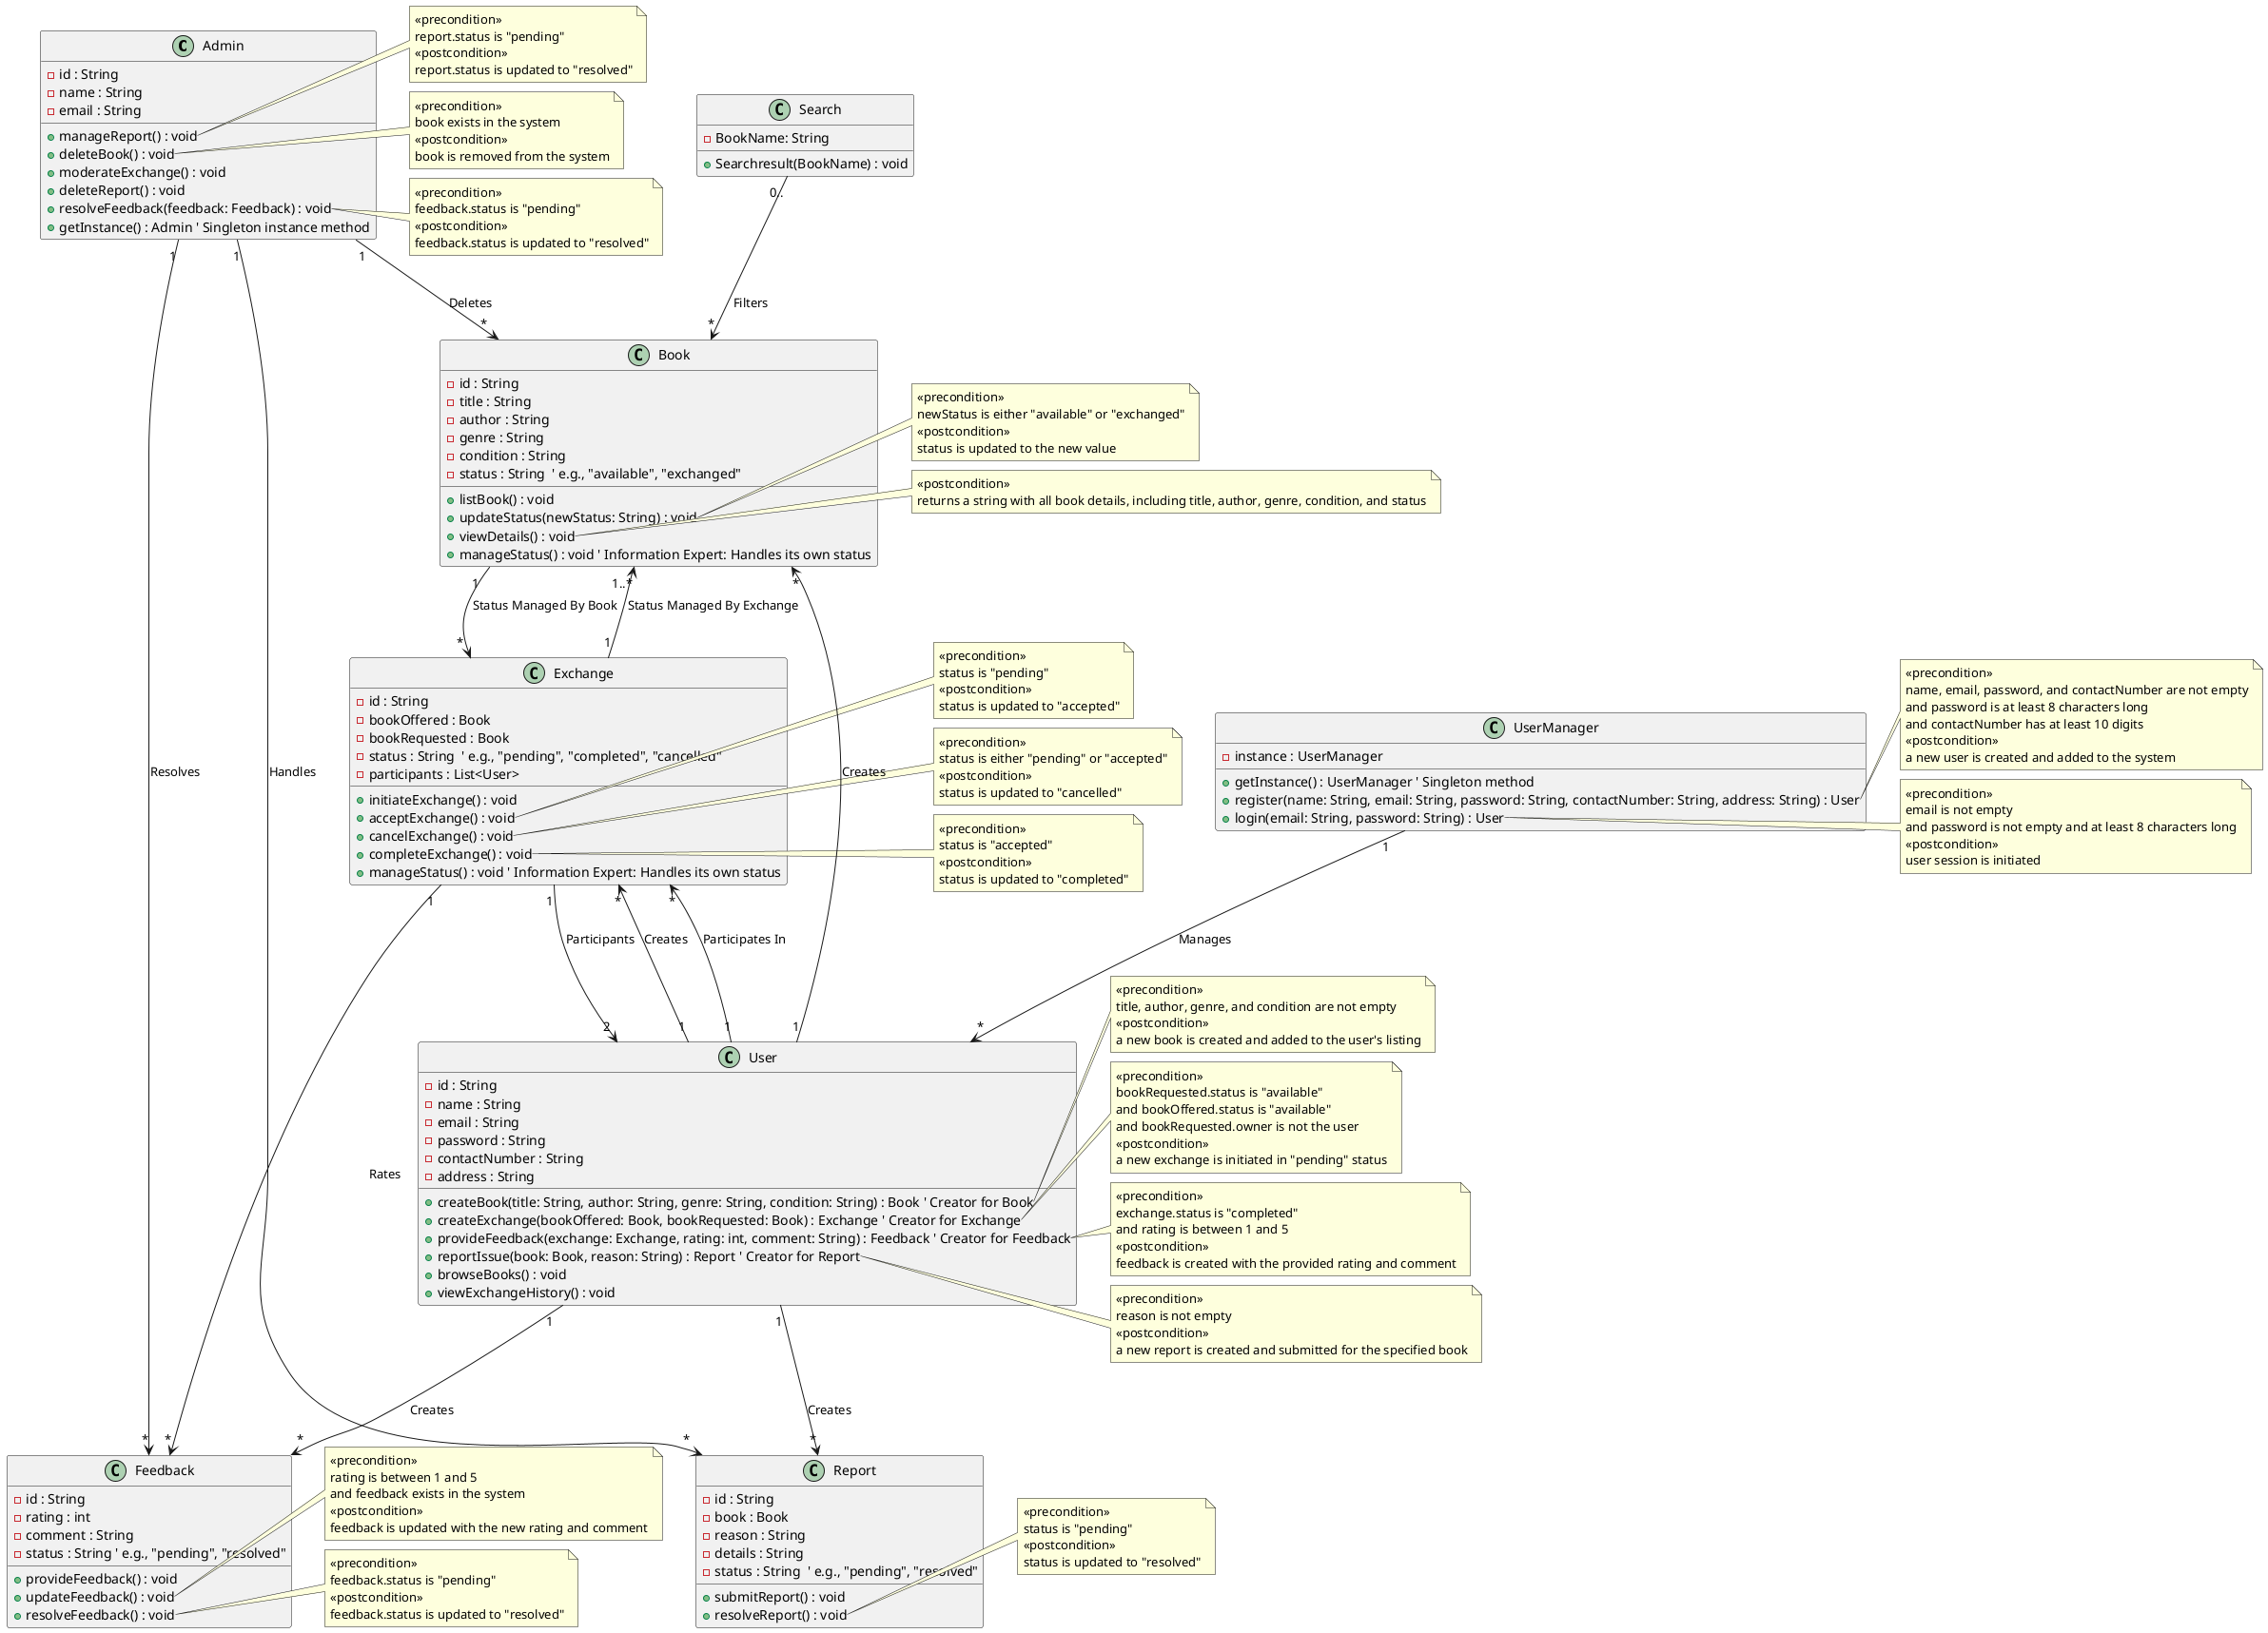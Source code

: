 @startuml

' --- Admin Class ---
class Admin {
    - id : String
    - name : String
    - email : String
    + manageReport() : void
    + deleteBook() : void
    + moderateExchange() : void
    + deleteReport() : void
    + resolveFeedback(feedback: Feedback) : void
    + getInstance() : Admin ' Singleton instance method
}

' Detailed Preconditions and Postconditions for Admin methods
note right of Admin::manageReport
<<precondition>>
report.status is "pending"
<<postcondition>>
report.status is updated to "resolved"
end note

note right of Admin::deleteBook
<<precondition>>
user exists in the system
and user is not an admin
<<postcondition>>
user is removed from the system
end note

note right of Admin::deleteBook
<<precondition>>
book exists in the system
<<postcondition>>
book is removed from the system
end note

note right of Admin::resolveFeedback
<<precondition>>
feedback.status is "pending"
<<postcondition>>
feedback.status is updated to "resolved"
end note


' --- UserManager Class ---
class UserManager {
    - instance : UserManager
    + getInstance() : UserManager ' Singleton method
    + register(name: String, email: String, password: String, contactNumber: String, address: String) : User
    + login(email: String, password: String) : User
}

class Search {
    - BookName: String
    + Searchresult(BookName) : void

}

' Detailed Preconditions and Postconditions for UserManager methods
note right of UserManager::register
<<precondition>>
name, email, password, and contactNumber are not empty
and password is at least 8 characters long
and contactNumber has at least 10 digits
<<postcondition>>
a new user is created and added to the system
end note

note right of UserManager::login
<<precondition>>
email is not empty
and password is not empty and at least 8 characters long
<<postcondition>>
user session is initiated
end note

' --- User Class ---
class User {
    - id : String
    - name : String
    - email : String
    - password : String
    - contactNumber : String
    - address : String
    + createBook(title: String, author: String, genre: String, condition: String) : Book ' Creator for Book
    + createExchange(bookOffered: Book, bookRequested: Book) : Exchange ' Creator for Exchange
    + provideFeedback(exchange: Exchange, rating: int, comment: String) : Feedback ' Creator for Feedback
    + reportIssue(book: Book, reason: String) : Report ' Creator for Report
    + browseBooks() : void
    + viewExchangeHistory() : void
}

' Detailed Preconditions and Postconditions for User methods
note right of User::createBook
<<precondition>>
title, author, genre, and condition are not empty
<<postcondition>>
a new book is created and added to the user's listing
end note

note right of User::createExchange
<<precondition>>
bookRequested.status is "available"
and bookOffered.status is "available"
and bookRequested.owner is not the user
<<postcondition>>
a new exchange is initiated in "pending" status
end note

note right of User::provideFeedback
<<precondition>>
exchange.status is "completed"
and rating is between 1 and 5
<<postcondition>>
feedback is created with the provided rating and comment
end note

note right of User::reportIssue
<<precondition>>
reason is not empty
<<postcondition>>
a new report is created and submitted for the specified book
end note

' --- Book Class ---
class Book {
    - id : String
    - title : String
    - author : String
    - genre : String
    - condition : String
    - status : String  ' e.g., "available", "exchanged"
    + listBook() : void
    + updateStatus(newStatus: String) : void
    + viewDetails() : void
    + manageStatus() : void ' Information Expert: Handles its own status
}

' Detailed Preconditions and Postconditions for Book methods
note right of Book::updateStatus
<<precondition>>
newStatus is either "available" or "exchanged"
<<postcondition>>
status is updated to the new value
end note

note right of Book::viewDetails
<<postcondition>>
returns a string with all book details, including title, author, genre, condition, and status
end note

' --- Exchange Class ---
class Exchange {
    - id : String
    - bookOffered : Book
    - bookRequested : Book
    - status : String  ' e.g., "pending", "completed", "cancelled"
    - participants : List<User>
    + initiateExchange() : void
    + acceptExchange() : void
    + cancelExchange() : void
    + completeExchange() : void
    + manageStatus() : void ' Information Expert: Handles its own status
}

' Detailed Preconditions and Postconditions for Exchange methods
note right of Exchange::acceptExchange
<<precondition>>
status is "pending"
<<postcondition>>
status is updated to "accepted"
end note

note right of Exchange::cancelExchange
<<precondition>>
status is either "pending" or "accepted"
<<postcondition>>
status is updated to "cancelled"
end note

note right of Exchange::completeExchange
<<precondition>>
status is "accepted"
<<postcondition>>
status is updated to "completed"
end note

' --- Feedback Class ---
class Feedback {
    - id : String
    - rating : int
    - comment : String
    - status : String ' e.g., "pending", "resolved"
    + provideFeedback() : void
    + updateFeedback() : void
    + resolveFeedback() : void
}

' Detailed Preconditions and Postconditions for Feedback methods
note right of Feedback::updateFeedback
<<precondition>>
rating is between 1 and 5
and feedback exists in the system
<<postcondition>>
feedback is updated with the new rating and comment
end note

note right of Feedback::resolveFeedback
<<precondition>>
feedback.status is "pending"
<<postcondition>>
feedback.status is updated to "resolved"
end note

' --- Report Class ---
class Report {
    - id : String
    - book : Book
    - reason : String
    - details : String
    - status : String  ' e.g., "pending", "resolved"
    + submitReport() : void
    + resolveReport() : void
}

' Detailed Preconditions and Postconditions for Report methods
note right of Report::resolveReport
<<precondition>>
status is "pending"
<<postcondition>>
status is updated to "resolved"
end note
' --- Relationships and Design Patterns ---

' Singleton Relationships
UserManager "1" --> "*" User : Manages
Admin "1" --> "*" Report : Handles
Admin "1" --> "*" Book : Deletes
Admin "1" --> "*" Feedback : Resolves

' Creator Relationships
User "1" --> "*" Book : Creates
User "1" --> "*" Exchange : Creates
User "1" --> "*" Feedback : Creates
User "1" --> "*" Report : Creates

' Information Expert Relationships
Book "1" --> "*" Exchange : Status Managed By Book
Exchange "1" --> "1..*" Book : Status Managed By Exchange
Exchange "1" --> "*" Feedback : Rates

' Aggregation Relationships
Search "0.." --> "*" Book : Filters

' Association Relationships
User "1" --> "*" Exchange : Participates In


Exchange "1" --> "2" User : Participants
@enduml


